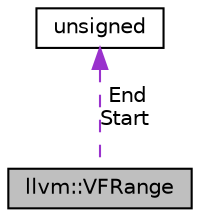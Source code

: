 digraph "llvm::VFRange"
{
 // LATEX_PDF_SIZE
  bgcolor="transparent";
  edge [fontname="Helvetica",fontsize="10",labelfontname="Helvetica",labelfontsize="10"];
  node [fontname="Helvetica",fontsize="10",shape="box"];
  Node1 [label="llvm::VFRange",height=0.2,width=0.4,color="black", fillcolor="grey75", style="filled", fontcolor="black",tooltip="A range of powers-of-2 vectorization factors with fixed start and adjustable end."];
  Node2 -> Node1 [dir="back",color="darkorchid3",fontsize="10",style="dashed",label=" End\nStart" ,fontname="Helvetica"];
  Node2 [label="unsigned",height=0.2,width=0.4,color="black",URL="$classunsigned.html",tooltip=" "];
}
